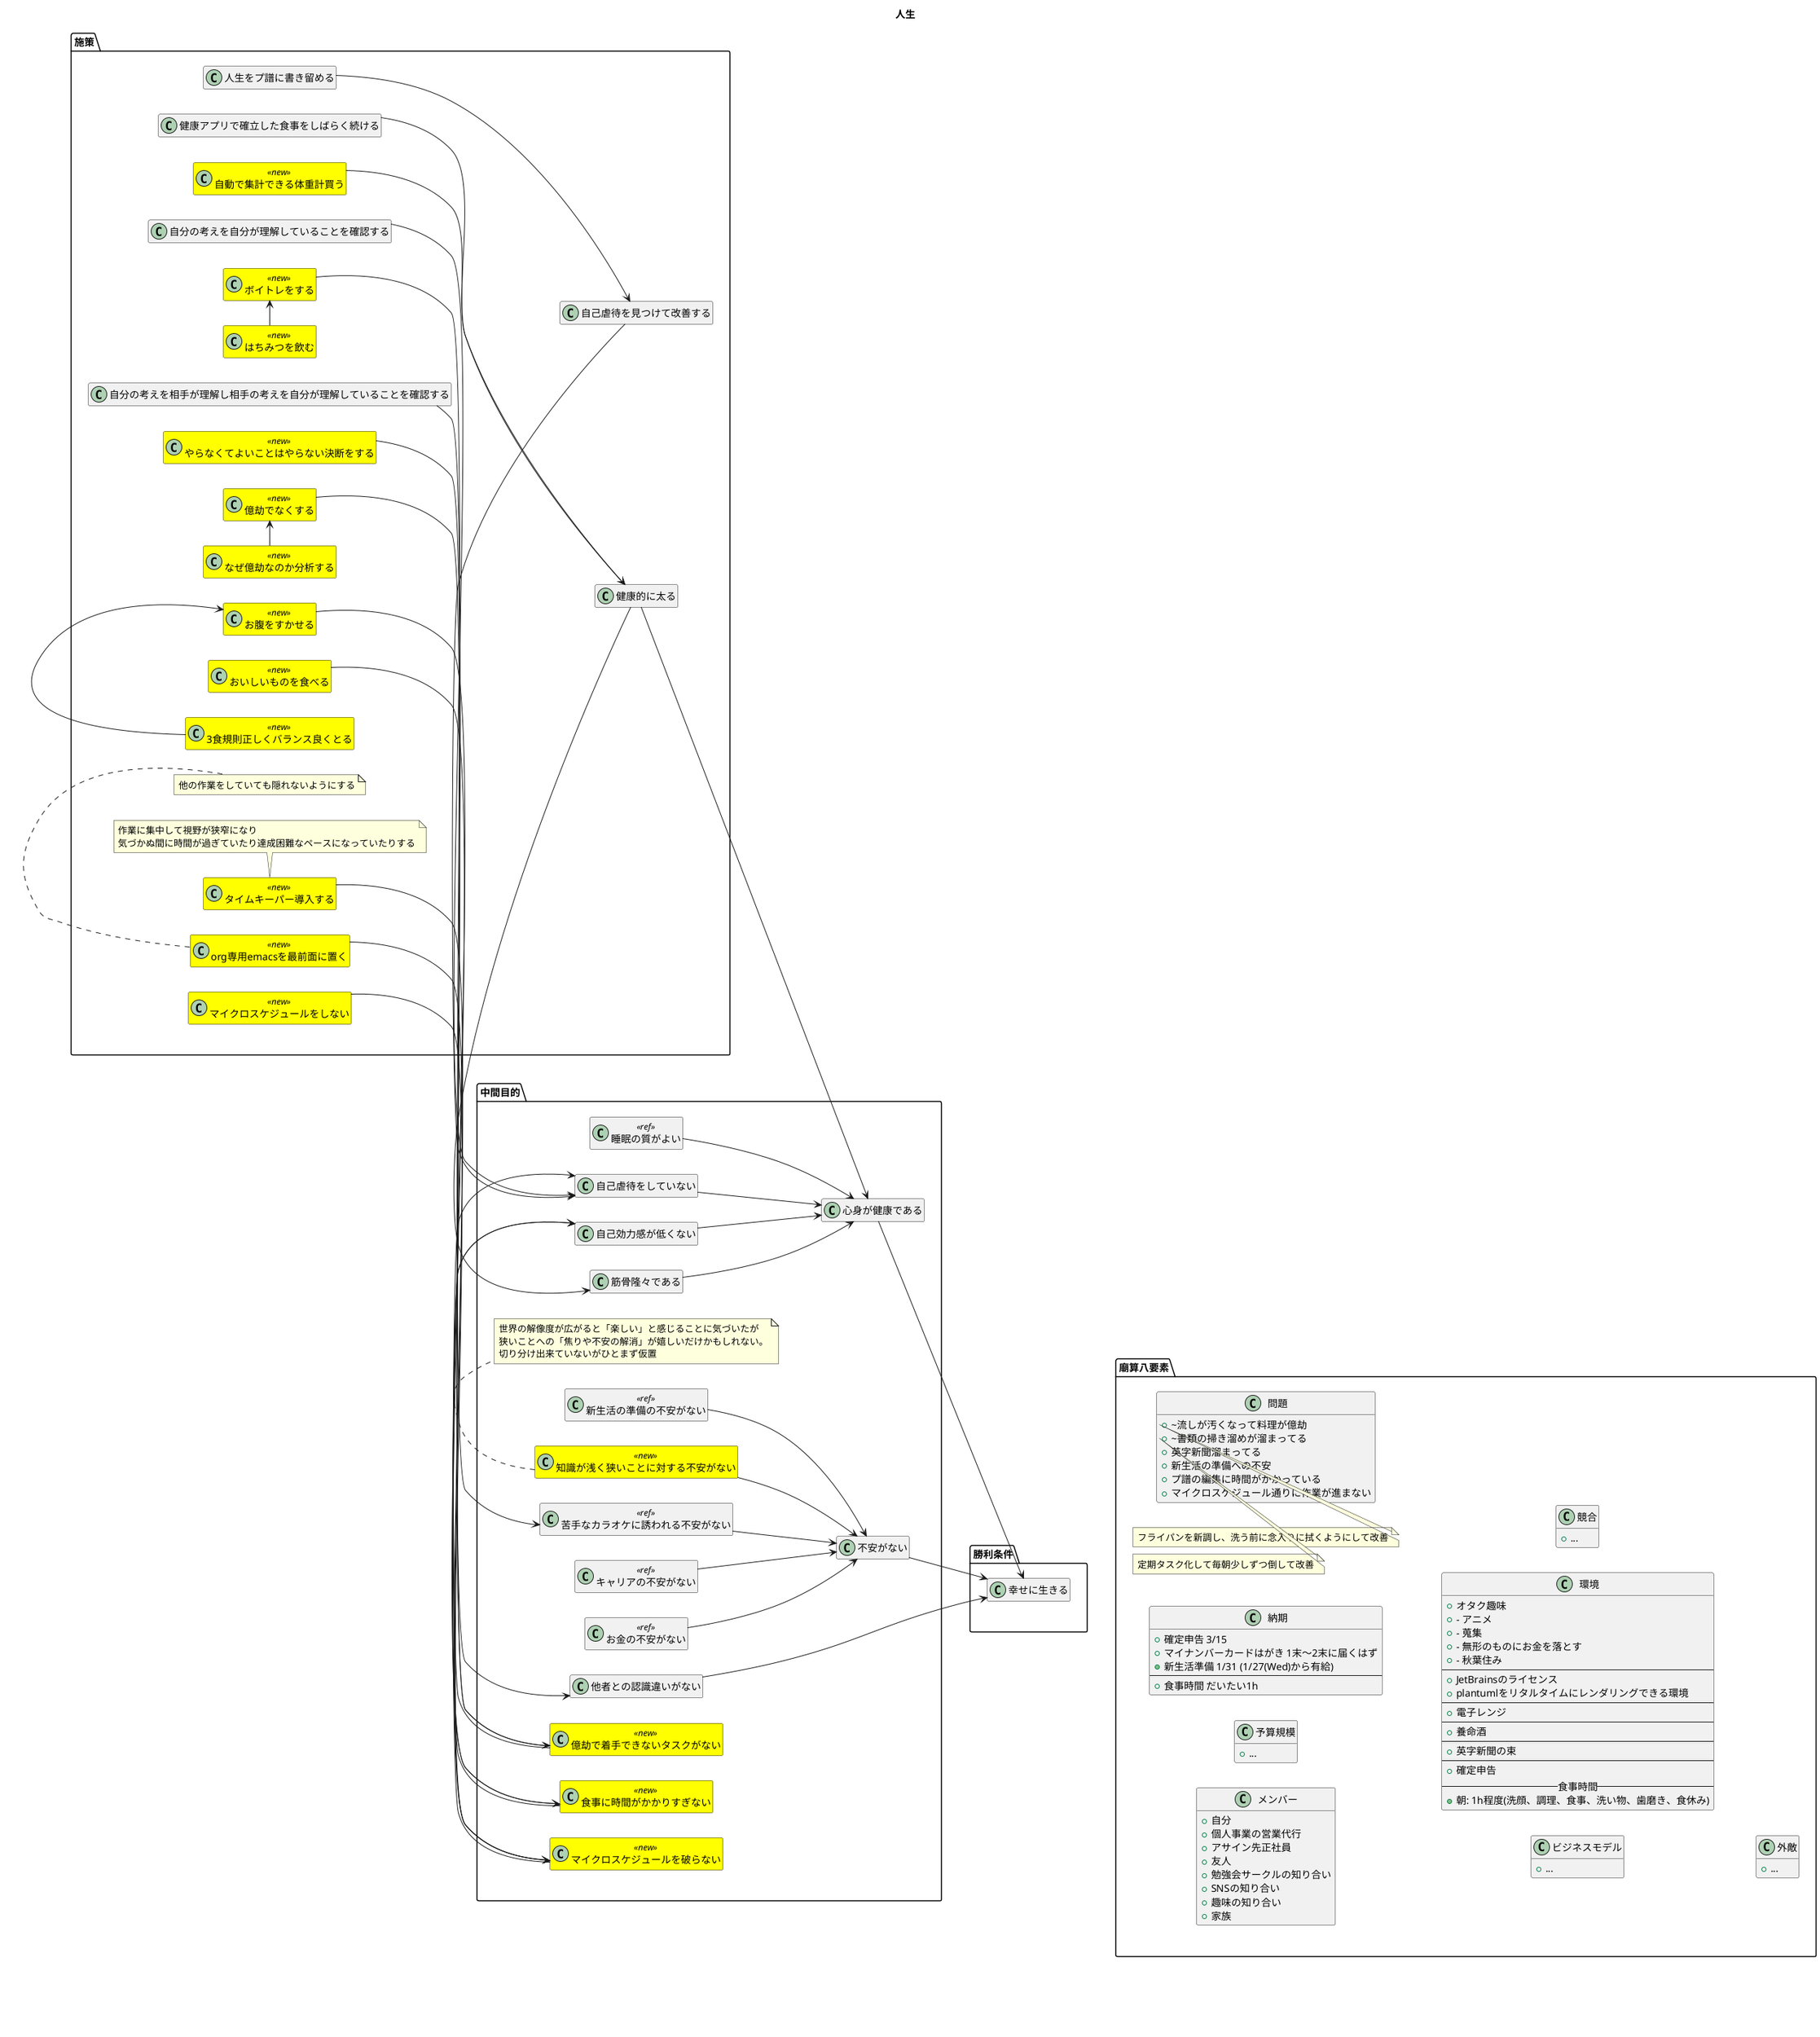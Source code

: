 @startuml

title 人生

hide empty members
skinparam class {
  BackgroundColor<<deprecated>> Grey
  BackgroundColor<<done>> Cyan
  BackgroundColor<<new>> Yellow
}

left to right direction

package 勝利条件 {
  class 幸せに生きる
}

package 中間目的 {
  class 不安がない
  不安がない --> 幸せに生きる

  class キャリアの不安がない<<ref>>
  キャリアの不安がない --> 不安がない

  class お金の不安がない<<ref>>
  お金の不安がない --> 不安がない

  class 新生活の準備の不安がない<<ref>>
  新生活の準備の不安がない --> 不安がない

  class 苦手なカラオケに誘われる不安がない<<ref>>
  苦手なカラオケに誘われる不安がない --> 不安がない

  class 自己虐待をしていない
  自己虐待をしていない --> 心身が健康である

  class 他者との認識違いがない
  他者との認識違いがない --> 幸せに生きる

  class 心身が健康である
  心身が健康である --> 幸せに生きる
  class 筋骨隆々である
  筋骨隆々である --> 心身が健康である

  class 億劫で着手できないタスクがない<<new>>
  億劫で着手できないタスクがない -> 自己虐待をしていない

  class 睡眠の質がよい<<ref>>
  睡眠の質がよい --> 心身が健康である

  class 自己効力感が低くない
  自己効力感が低くない --> 心身が健康である

  class 食事に時間がかかりすぎない<<new>>
  食事に時間がかかりすぎない -> 自己効力感が低くない

  class マイクロスケジュールを破らない<<new>>
  マイクロスケジュールを破らない -> 自己効力感が低くない

  class 知識が浅く狭いことに対する不安がない<<new>>
  note bottom
  世界の解像度が広がると「楽しい」と感じることに気づいたが
  狭いことへの「焦りや不安の解消」が嬉しいだけかもしれない。
  切り分け出来ていないがひとまず仮置
  end note
  知識が浅く狭いことに対する不安がない --> 不安がない
}

package 施策 {
  class 自己虐待を見つけて改善する
  自己虐待を見つけて改善する --> 自己虐待をしていない

  class 人生をプ譜に書き留める
  人生をプ譜に書き留める --> 自己虐待を見つけて改善する

  class 自分の考えを相手が理解し相手の考えを自分が理解していることを確認する
  自分の考えを相手が理解し相手の考えを自分が理解していることを確認する --> 他者との認識違いがない

  class 自分の考えを自分が理解していることを確認する
  自分の考えを自分が理解していることを確認する --> 自己虐待をしていない

  class 健康的に太る
  健康的に太る --> 筋骨隆々である
  健康的に太る --> 心身が健康である
  class 健康アプリで確立した食事をしばらく続ける
  健康アプリで確立した食事をしばらく続ける --> 健康的に太る
  class 自動で集計できる体重計買う<<new>>
  自動で集計できる体重計買う --> 健康的に太る

  class やらなくてよいことはやらない決断をする<<new>>
  やらなくてよいことはやらない決断をする --> 億劫で着手できないタスクがない
  class 億劫でなくする<<new>>
  億劫でなくする --> 億劫で着手できないタスクがない
  class なぜ億劫なのか分析する<<new>>
  なぜ億劫なのか分析する -> 億劫でなくする

  class マイクロスケジュールをしない<<new>>
  マイクロスケジュールをしない --> マイクロスケジュールを破らない

  class タイムキーパー導入する<<new>>
  note bottom
  作業に集中して視野が狭窄になり
  気づかぬ間に時間が過ぎていたり達成困難なペースになっていたりする
  end note
  タイムキーパー導入する --> マイクロスケジュールを破らない

  class org専用emacsを最前面に置く<<new>>
  note bottom
  他の作業をしていても隠れないようにする
  end note
  org専用emacsを最前面に置く --> マイクロスケジュールを破らない

  class おいしいものを食べる<<new>>
  おいしいものを食べる --> 食事に時間がかかりすぎない

  class お腹をすかせる<<new>>
  お腹をすかせる --> 食事に時間がかかりすぎない

  class 3食規則正しくバランス良くとる<<new>>
  3食規則正しくバランス良くとる -> お腹をすかせる

  class ボイトレをする<<new>>
  ボイトレをする --> 苦手なカラオケに誘われる不安がない

  class はちみつを飲む<<new>>
  はちみつを飲む -> ボイトレをする
}

package 廟算八要素 {
  class メンバー {
   + 自分
   + 個人事業の営業代行
   + アサイン先正社員
   + 友人
   + 勉強会サークルの知り合い
   + SNSの知り合い
   + 趣味の知り合い
   + 家族
  }
  class 予算規模 {
   + ...
  }
  class 納期 {
   + 確定申告 3/15
   + マイナンバーカードはがき 1末〜2末に届くはず
   + 新生活準備 1/31 (1/27(Wed)から有給)
   ---
   + 食事時間 だいたい1h
  }
  class ビジネスモデル {
   + ...
  }
  class 環境 {
   + オタク趣味
   + - アニメ
   + - 蒐集
   + - 無形のものにお金を落とす
   + - 秋葉住み
   --
   + JetBrainsのライセンス
   + plantumlをリタルタイムにレンダリングできる環境
   --
   + 電子レンジ
   --
   + 養命酒
   --
   + 英字新聞の束
   --
   + 確定申告
   -- 食事時間 --
   + 朝: 1h程度(洗顔、調理、食事、洗い物、歯磨き、食休み)
  }

  class 競合 {
   + ...
  }
  class 外敵 {
   + ...
  }
  class 問題 {
   + ~流しが汚くなって料理が億劫
   + ~書類の掃き溜めが溜まってる
   + 英字新聞溜まってる
   + 新生活の準備への不安
   + プ譜の編集に時間がかかっている
   + マイクロスケジュール通りに作業が進まない
  }
  note right of 問題::~流しが汚くなって料理が億劫
  フライパンを新調し、洗う前に念入りに拭くようにして改善
  end note
  note right of 問題::~書類の掃き溜めが溜まってる
  定期タスク化して毎朝少しずつ倒して改善
  end note
}

中間目的 --u[hidden]--> 勝利条件
施策 --u[hidden]--> 中間目的
廟算八要素 ---u[hidden]--> 施策

@enduml

